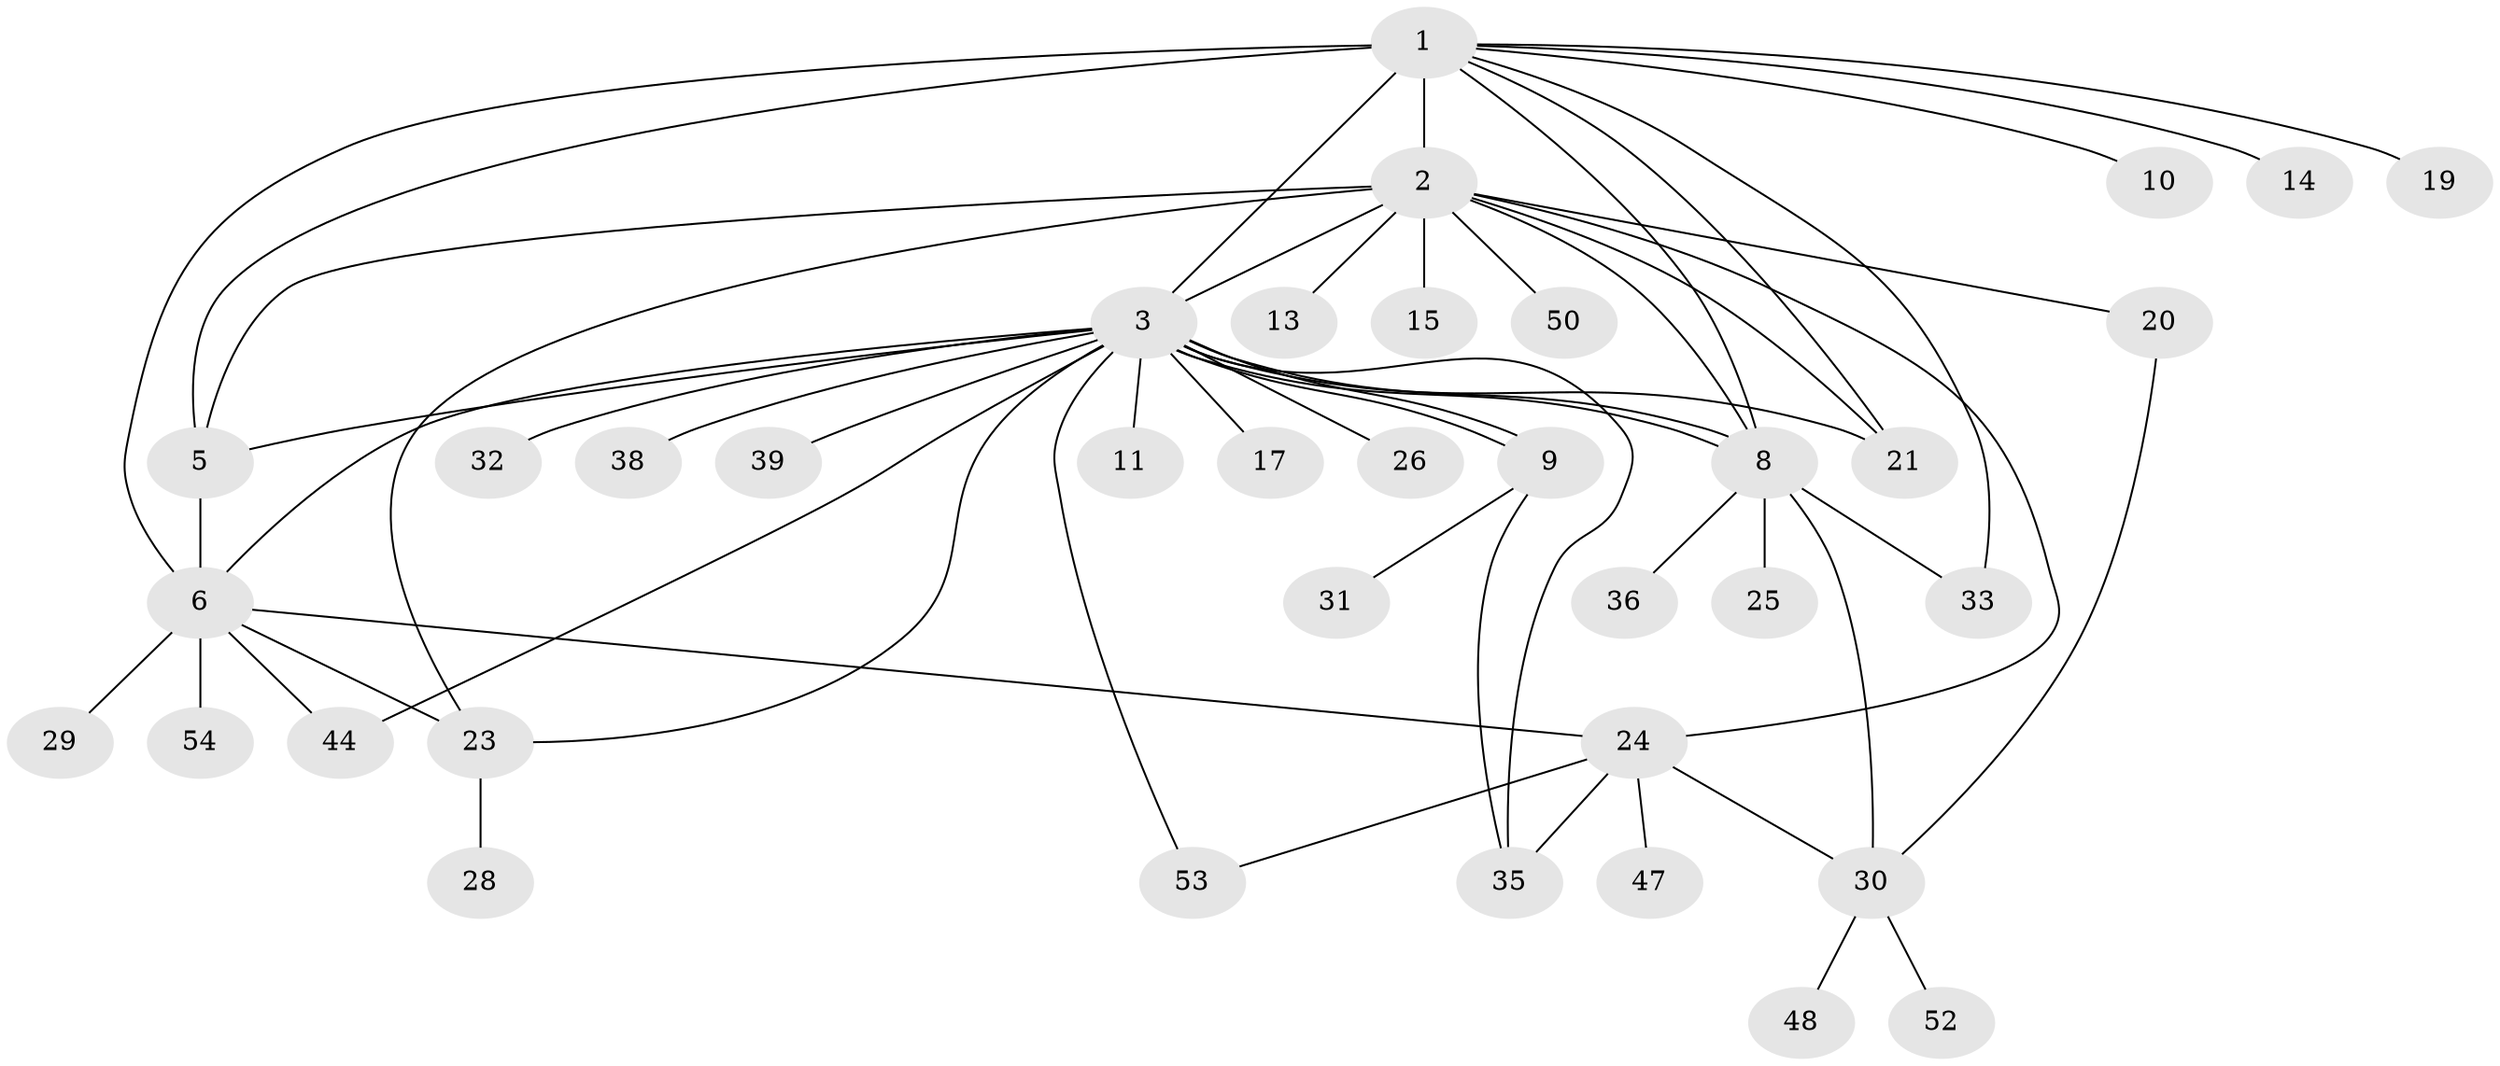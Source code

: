// Generated by graph-tools (version 1.1) at 2025/51/02/27/25 19:51:56]
// undirected, 37 vertices, 57 edges
graph export_dot {
graph [start="1"]
  node [color=gray90,style=filled];
  1 [super="+7"];
  2 [super="+12"];
  3 [super="+4"];
  5 [super="+37"];
  6 [super="+18"];
  8 [super="+34"];
  9 [super="+16"];
  10 [super="+27"];
  11;
  13;
  14;
  15;
  17;
  19;
  20 [super="+22"];
  21;
  23 [super="+45"];
  24 [super="+42"];
  25;
  26 [super="+49"];
  28;
  29;
  30 [super="+40"];
  31;
  32 [super="+46"];
  33 [super="+51"];
  35;
  36 [super="+43"];
  38;
  39 [super="+41"];
  44;
  47;
  48;
  50;
  52;
  53;
  54;
  1 -- 2 [weight=2];
  1 -- 3 [weight=2];
  1 -- 6 [weight=2];
  1 -- 8;
  1 -- 19;
  1 -- 21;
  1 -- 5;
  1 -- 10;
  1 -- 14;
  1 -- 33;
  2 -- 3 [weight=3];
  2 -- 5;
  2 -- 50;
  2 -- 8;
  2 -- 13;
  2 -- 15;
  2 -- 20;
  2 -- 21;
  2 -- 23;
  2 -- 24;
  3 -- 8;
  3 -- 8;
  3 -- 9;
  3 -- 9;
  3 -- 21;
  3 -- 23;
  3 -- 32 [weight=3];
  3 -- 39;
  3 -- 35;
  3 -- 6;
  3 -- 38;
  3 -- 11;
  3 -- 44;
  3 -- 17;
  3 -- 53;
  3 -- 26;
  3 -- 5;
  5 -- 6;
  6 -- 23;
  6 -- 24;
  6 -- 29;
  6 -- 44;
  6 -- 54;
  8 -- 25;
  8 -- 33;
  8 -- 36;
  8 -- 30;
  9 -- 31;
  9 -- 35;
  20 -- 30;
  23 -- 28;
  24 -- 30;
  24 -- 35;
  24 -- 53;
  24 -- 47;
  30 -- 48;
  30 -- 52;
}

